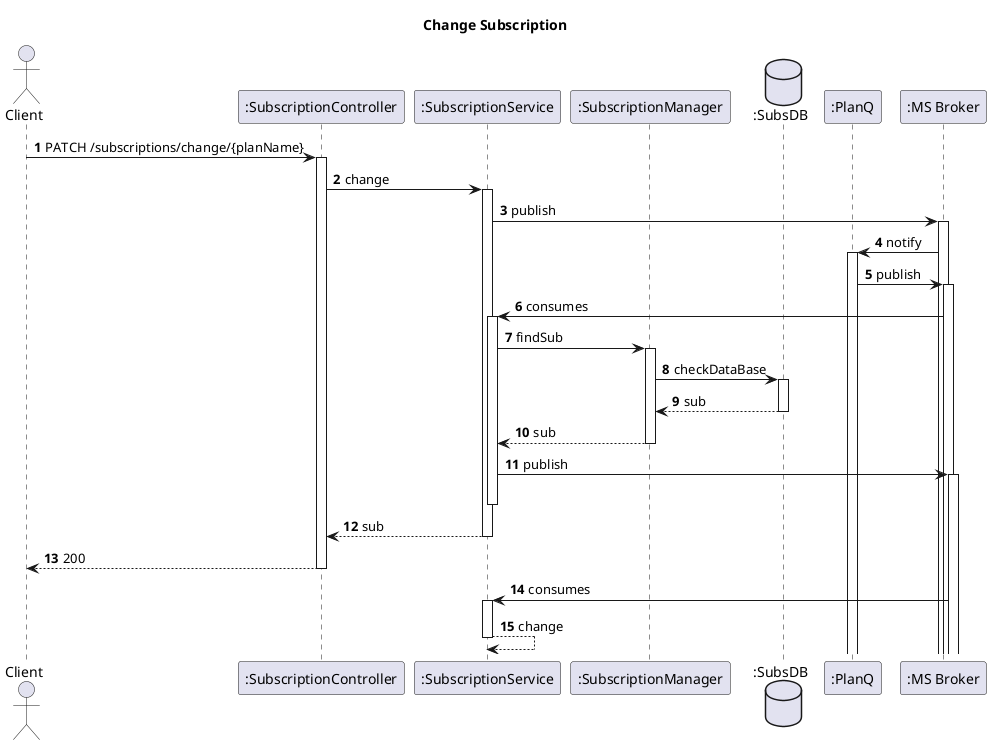 @startuml
'https://plantuml.com/sequence-diagram
autoactivate on
autonumber
title  Change Subscription

autonumber

actor "Client" as Ac
participant ":SubscriptionController" as Auth
participant ":SubscriptionService" as SService
participant ":SubscriptionManager" as UManager
database ":SubsDB" as SDB
participant ":PlanQ" as Plan
participant ":MS Broker" as Broker

Ac->Auth: PATCH /subscriptions/change/{planName}
Auth->SService: change
SService->Broker: publish
Broker->Plan: notify

Plan->Broker: publish
Broker->SService:consumes
SService->UManager: findSub
UManager->SDB: checkDataBase
SDB-->UManager:sub
UManager --> SService:sub
SService->Broker: publish
deactivate SService
SService -->Auth:sub
Auth --> Ac : 200
Broker-> SService: consumes
SService --> SService: change


@enduml
